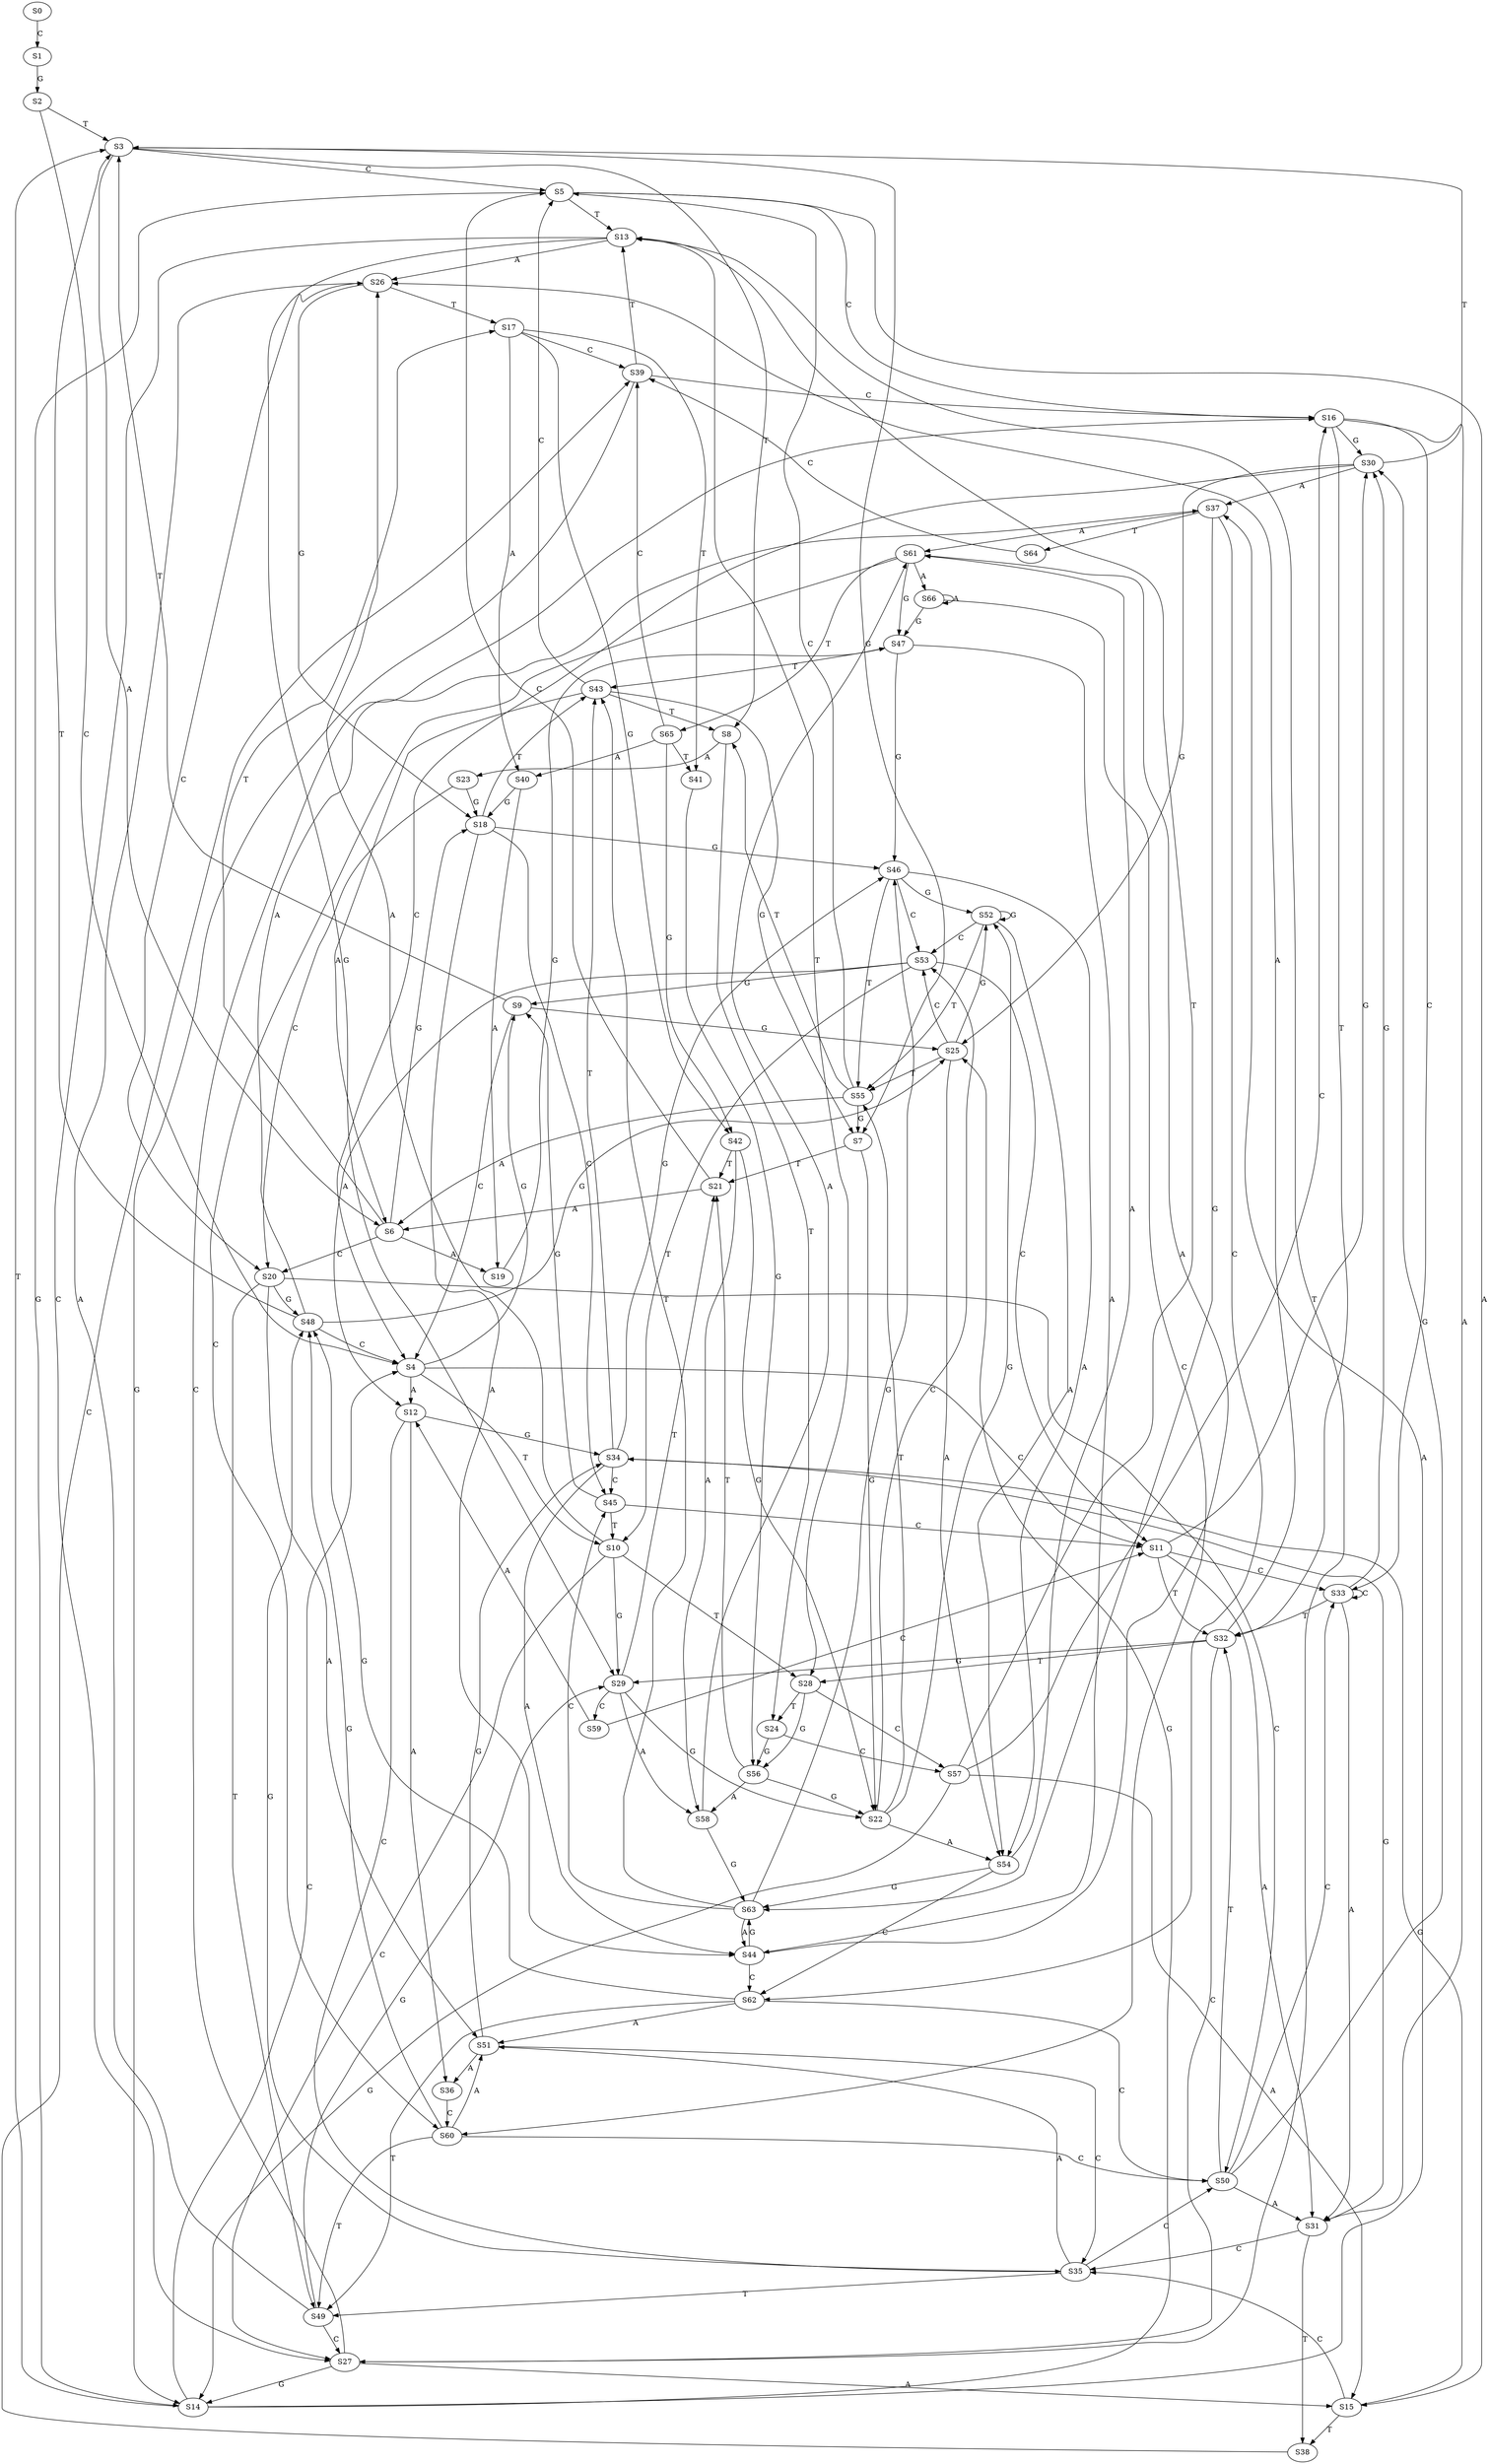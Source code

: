strict digraph  {
	S0 -> S1 [ label = C ];
	S1 -> S2 [ label = G ];
	S2 -> S3 [ label = T ];
	S2 -> S4 [ label = C ];
	S3 -> S5 [ label = C ];
	S3 -> S6 [ label = A ];
	S3 -> S7 [ label = G ];
	S3 -> S8 [ label = T ];
	S4 -> S9 [ label = G ];
	S4 -> S10 [ label = T ];
	S4 -> S11 [ label = C ];
	S4 -> S12 [ label = A ];
	S5 -> S13 [ label = T ];
	S5 -> S14 [ label = G ];
	S5 -> S15 [ label = A ];
	S5 -> S16 [ label = C ];
	S6 -> S17 [ label = T ];
	S6 -> S18 [ label = G ];
	S6 -> S19 [ label = A ];
	S6 -> S20 [ label = C ];
	S7 -> S21 [ label = T ];
	S7 -> S22 [ label = G ];
	S8 -> S23 [ label = A ];
	S8 -> S24 [ label = T ];
	S9 -> S25 [ label = G ];
	S9 -> S4 [ label = C ];
	S9 -> S3 [ label = T ];
	S10 -> S26 [ label = A ];
	S10 -> S27 [ label = C ];
	S10 -> S28 [ label = T ];
	S10 -> S29 [ label = G ];
	S11 -> S30 [ label = G ];
	S11 -> S31 [ label = A ];
	S11 -> S32 [ label = T ];
	S11 -> S33 [ label = C ];
	S12 -> S34 [ label = G ];
	S12 -> S35 [ label = C ];
	S12 -> S36 [ label = A ];
	S13 -> S29 [ label = G ];
	S13 -> S27 [ label = C ];
	S13 -> S26 [ label = A ];
	S13 -> S28 [ label = T ];
	S14 -> S25 [ label = G ];
	S14 -> S3 [ label = T ];
	S14 -> S4 [ label = C ];
	S14 -> S37 [ label = A ];
	S15 -> S38 [ label = T ];
	S15 -> S35 [ label = C ];
	S15 -> S34 [ label = G ];
	S16 -> S33 [ label = C ];
	S16 -> S31 [ label = A ];
	S16 -> S32 [ label = T ];
	S16 -> S30 [ label = G ];
	S17 -> S39 [ label = C ];
	S17 -> S40 [ label = A ];
	S17 -> S41 [ label = T ];
	S17 -> S42 [ label = G ];
	S18 -> S43 [ label = T ];
	S18 -> S44 [ label = A ];
	S18 -> S45 [ label = C ];
	S18 -> S46 [ label = G ];
	S19 -> S47 [ label = G ];
	S20 -> S48 [ label = G ];
	S20 -> S49 [ label = T ];
	S20 -> S50 [ label = C ];
	S20 -> S51 [ label = A ];
	S21 -> S5 [ label = C ];
	S21 -> S6 [ label = A ];
	S22 -> S52 [ label = G ];
	S22 -> S53 [ label = C ];
	S22 -> S54 [ label = A ];
	S22 -> S55 [ label = T ];
	S23 -> S20 [ label = C ];
	S23 -> S18 [ label = G ];
	S24 -> S56 [ label = G ];
	S24 -> S57 [ label = C ];
	S25 -> S54 [ label = A ];
	S25 -> S52 [ label = G ];
	S25 -> S53 [ label = C ];
	S25 -> S55 [ label = T ];
	S26 -> S18 [ label = G ];
	S26 -> S17 [ label = T ];
	S26 -> S20 [ label = C ];
	S27 -> S13 [ label = T ];
	S27 -> S14 [ label = G ];
	S27 -> S16 [ label = C ];
	S27 -> S15 [ label = A ];
	S28 -> S57 [ label = C ];
	S28 -> S56 [ label = G ];
	S28 -> S24 [ label = T ];
	S29 -> S58 [ label = A ];
	S29 -> S59 [ label = C ];
	S29 -> S22 [ label = G ];
	S29 -> S21 [ label = T ];
	S30 -> S37 [ label = A ];
	S30 -> S25 [ label = G ];
	S30 -> S3 [ label = T ];
	S30 -> S4 [ label = C ];
	S31 -> S34 [ label = G ];
	S31 -> S38 [ label = T ];
	S31 -> S35 [ label = C ];
	S32 -> S29 [ label = G ];
	S32 -> S26 [ label = A ];
	S32 -> S27 [ label = C ];
	S32 -> S28 [ label = T ];
	S33 -> S30 [ label = G ];
	S33 -> S33 [ label = C ];
	S33 -> S31 [ label = A ];
	S33 -> S32 [ label = T ];
	S34 -> S46 [ label = G ];
	S34 -> S43 [ label = T ];
	S34 -> S44 [ label = A ];
	S34 -> S45 [ label = C ];
	S35 -> S49 [ label = T ];
	S35 -> S50 [ label = C ];
	S35 -> S51 [ label = A ];
	S35 -> S48 [ label = G ];
	S36 -> S60 [ label = C ];
	S37 -> S61 [ label = A ];
	S37 -> S62 [ label = C ];
	S37 -> S63 [ label = G ];
	S37 -> S64 [ label = T ];
	S38 -> S39 [ label = C ];
	S39 -> S16 [ label = C ];
	S39 -> S14 [ label = G ];
	S39 -> S13 [ label = T ];
	S40 -> S18 [ label = G ];
	S40 -> S19 [ label = A ];
	S41 -> S56 [ label = G ];
	S42 -> S22 [ label = G ];
	S42 -> S58 [ label = A ];
	S42 -> S21 [ label = T ];
	S43 -> S6 [ label = A ];
	S43 -> S5 [ label = C ];
	S43 -> S7 [ label = G ];
	S43 -> S8 [ label = T ];
	S44 -> S61 [ label = A ];
	S44 -> S62 [ label = C ];
	S44 -> S63 [ label = G ];
	S45 -> S11 [ label = C ];
	S45 -> S10 [ label = T ];
	S45 -> S9 [ label = G ];
	S46 -> S54 [ label = A ];
	S46 -> S52 [ label = G ];
	S46 -> S55 [ label = T ];
	S46 -> S53 [ label = C ];
	S47 -> S43 [ label = T ];
	S47 -> S44 [ label = A ];
	S47 -> S46 [ label = G ];
	S48 -> S25 [ label = G ];
	S48 -> S37 [ label = A ];
	S48 -> S4 [ label = C ];
	S48 -> S3 [ label = T ];
	S49 -> S26 [ label = A ];
	S49 -> S27 [ label = C ];
	S49 -> S29 [ label = G ];
	S50 -> S33 [ label = C ];
	S50 -> S31 [ label = A ];
	S50 -> S32 [ label = T ];
	S50 -> S30 [ label = G ];
	S51 -> S34 [ label = G ];
	S51 -> S35 [ label = C ];
	S51 -> S36 [ label = A ];
	S52 -> S55 [ label = T ];
	S52 -> S53 [ label = C ];
	S52 -> S52 [ label = G ];
	S52 -> S54 [ label = A ];
	S53 -> S10 [ label = T ];
	S53 -> S11 [ label = C ];
	S53 -> S12 [ label = A ];
	S53 -> S9 [ label = G ];
	S54 -> S61 [ label = A ];
	S54 -> S62 [ label = C ];
	S54 -> S63 [ label = G ];
	S55 -> S6 [ label = A ];
	S55 -> S5 [ label = C ];
	S55 -> S7 [ label = G ];
	S55 -> S8 [ label = T ];
	S56 -> S22 [ label = G ];
	S56 -> S21 [ label = T ];
	S56 -> S58 [ label = A ];
	S57 -> S15 [ label = A ];
	S57 -> S13 [ label = T ];
	S57 -> S16 [ label = C ];
	S57 -> S14 [ label = G ];
	S58 -> S63 [ label = G ];
	S58 -> S61 [ label = A ];
	S59 -> S11 [ label = C ];
	S59 -> S12 [ label = A ];
	S60 -> S51 [ label = A ];
	S60 -> S50 [ label = C ];
	S60 -> S48 [ label = G ];
	S60 -> S49 [ label = T ];
	S61 -> S65 [ label = T ];
	S61 -> S60 [ label = C ];
	S61 -> S66 [ label = A ];
	S61 -> S47 [ label = G ];
	S62 -> S49 [ label = T ];
	S62 -> S48 [ label = G ];
	S62 -> S50 [ label = C ];
	S62 -> S51 [ label = A ];
	S63 -> S43 [ label = T ];
	S63 -> S44 [ label = A ];
	S63 -> S46 [ label = G ];
	S63 -> S45 [ label = C ];
	S64 -> S39 [ label = C ];
	S65 -> S40 [ label = A ];
	S65 -> S39 [ label = C ];
	S65 -> S42 [ label = G ];
	S65 -> S41 [ label = T ];
	S66 -> S47 [ label = G ];
	S66 -> S60 [ label = C ];
	S66 -> S66 [ label = A ];
}
